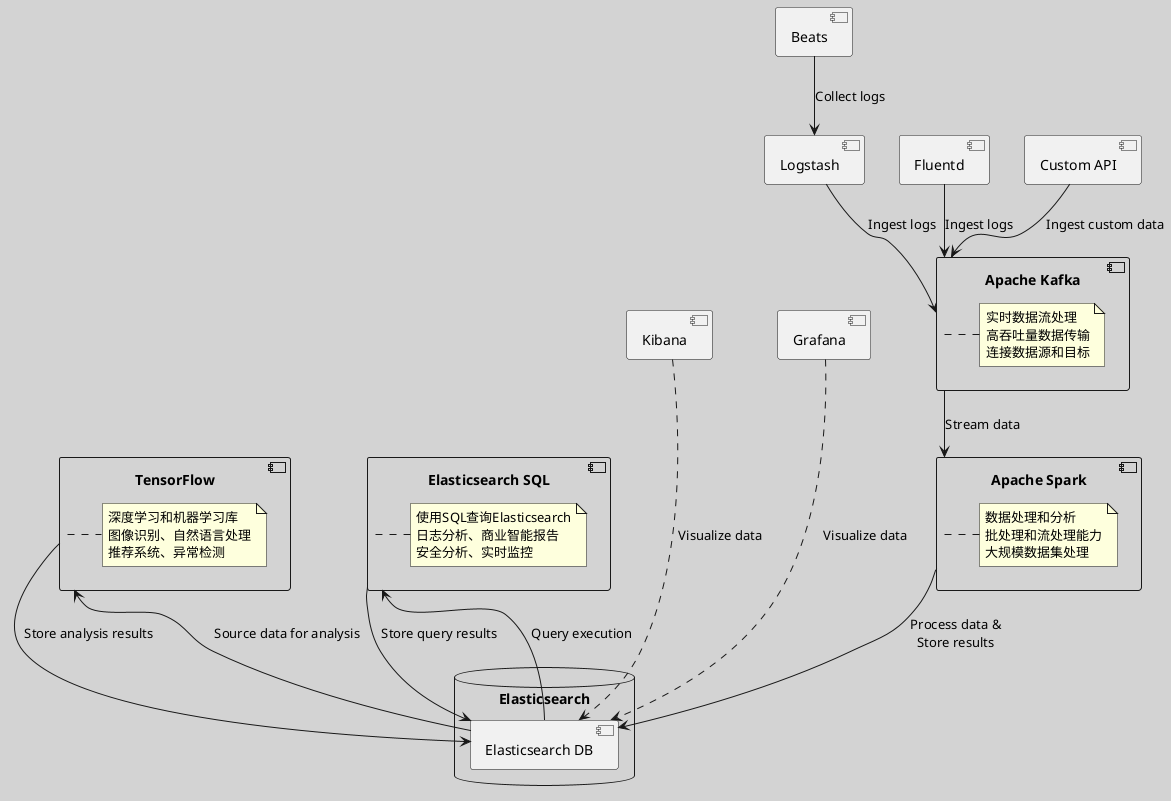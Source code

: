 @startuml
skinparam backgroundColor #D3D3D3

component "Logstash" as Logstash
component "Fluentd" as Fluentd
component "Custom API" as CustomAPI
component "Beats" as Beats

component "Apache Kafka" as Kafka {
    note right of Kafka
      实时数据流处理
      高吞吐量数据传输
      连接数据源和目标
    end note
}
component "Apache Spark" as Spark {
    note right of Spark
      数据处理和分析
      批处理和流处理能力
      大规模数据集处理
    end note
}

component "TensorFlow" as TensorFlow {
    note right of TensorFlow
      深度学习和机器学习库
      图像识别、自然语言处理
      推荐系统、异常检测
    end note
}
component "Elasticsearch SQL" as ESSQL {
    note right of ESSQL
      使用SQL查询Elasticsearch
      日志分析、商业智能报告
      安全分析、实时监控
    end note
}
component "Kibana" as Kibana
component "Grafana" as Grafana

database "Elasticsearch" {
    [Elasticsearch DB]
}

Beats --> Logstash : Collect logs
Logstash --> Kafka : Ingest logs
Fluentd --> Kafka : Ingest logs
CustomAPI --> Kafka : Ingest custom data

Kafka --> Spark : Stream data

Spark --> [Elasticsearch DB] : Process data &\nStore results

[Elasticsearch DB] --> TensorFlow : Source data for analysis
TensorFlow --> [Elasticsearch DB] : Store analysis results
[Elasticsearch DB] --> ESSQL : Query execution
ESSQL --> [Elasticsearch DB] : Store query results
Kibana -.-> [Elasticsearch DB] : Visualize data
Grafana -.-> [Elasticsearch DB] : Visualize data

@enduml
